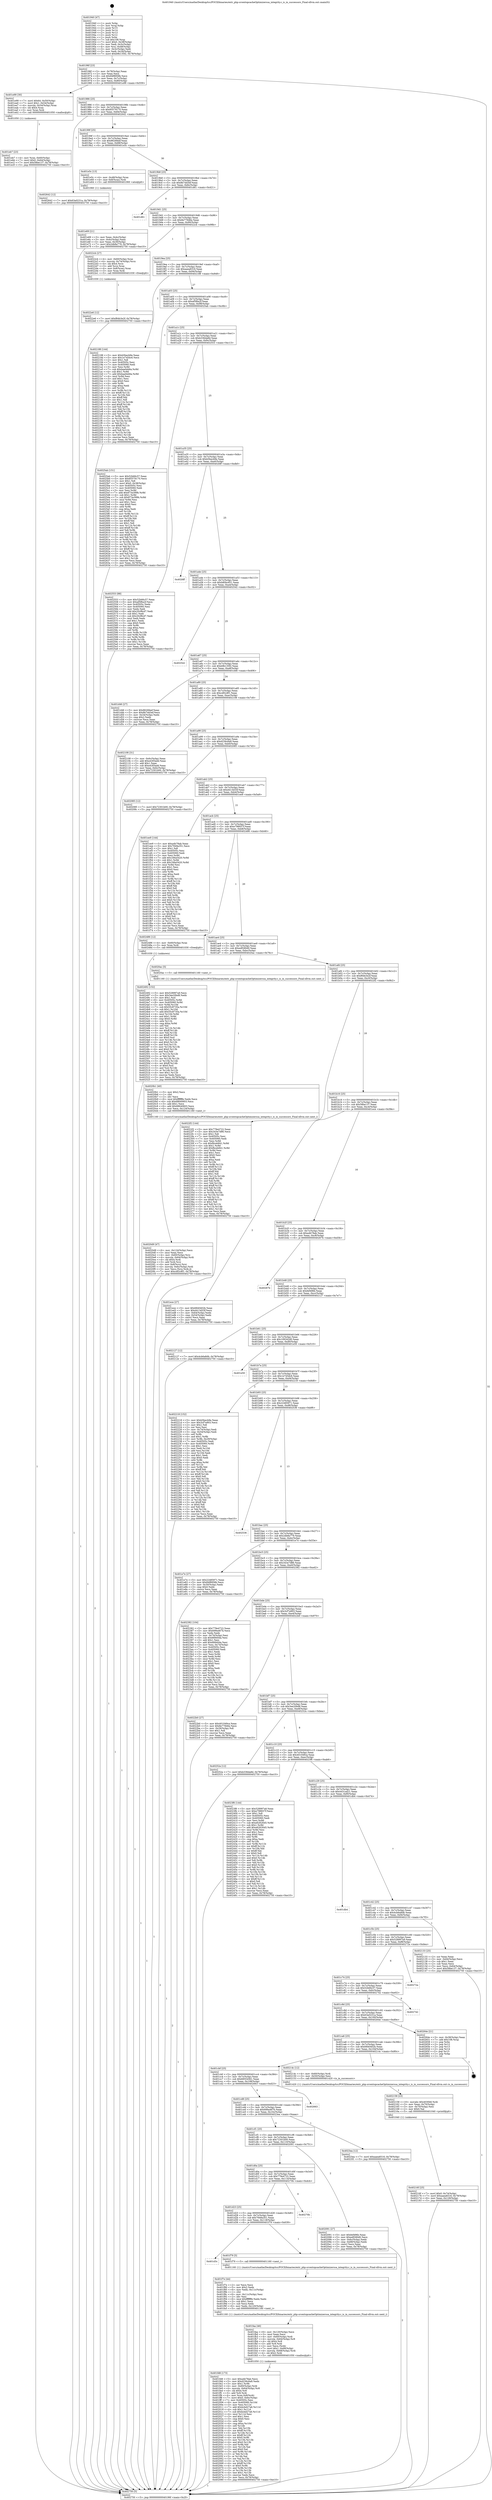 digraph "0x401940" {
  label = "0x401940 (/mnt/c/Users/mathe/Desktop/tcc/POCII/binaries/extr_php-srcextopcacheOptimizerssa_integrity.c_is_in_successors_Final-ollvm.out::main(0))"
  labelloc = "t"
  node[shape=record]

  Entry [label="",width=0.3,height=0.3,shape=circle,fillcolor=black,style=filled]
  "0x40196f" [label="{
     0x40196f [23]\l
     | [instrs]\l
     &nbsp;&nbsp;0x40196f \<+3\>: mov -0x78(%rbp),%eax\l
     &nbsp;&nbsp;0x401972 \<+2\>: mov %eax,%ecx\l
     &nbsp;&nbsp;0x401974 \<+6\>: sub $0x84f8958b,%ecx\l
     &nbsp;&nbsp;0x40197a \<+3\>: mov %eax,-0x7c(%rbp)\l
     &nbsp;&nbsp;0x40197d \<+3\>: mov %ecx,-0x80(%rbp)\l
     &nbsp;&nbsp;0x401980 \<+6\>: je 0000000000401e99 \<main+0x559\>\l
  }"]
  "0x401e99" [label="{
     0x401e99 [30]\l
     | [instrs]\l
     &nbsp;&nbsp;0x401e99 \<+7\>: movl $0x64,-0x50(%rbp)\l
     &nbsp;&nbsp;0x401ea0 \<+7\>: movl $0x1,-0x54(%rbp)\l
     &nbsp;&nbsp;0x401ea7 \<+4\>: movslq -0x54(%rbp),%rax\l
     &nbsp;&nbsp;0x401eab \<+4\>: shl $0x4,%rax\l
     &nbsp;&nbsp;0x401eaf \<+3\>: mov %rax,%rdi\l
     &nbsp;&nbsp;0x401eb2 \<+5\>: call 0000000000401050 \<malloc@plt\>\l
     | [calls]\l
     &nbsp;&nbsp;0x401050 \{1\} (unknown)\l
  }"]
  "0x401986" [label="{
     0x401986 [25]\l
     | [instrs]\l
     &nbsp;&nbsp;0x401986 \<+5\>: jmp 000000000040198b \<main+0x4b\>\l
     &nbsp;&nbsp;0x40198b \<+3\>: mov -0x7c(%rbp),%eax\l
     &nbsp;&nbsp;0x40198e \<+5\>: sub $0x85579170,%eax\l
     &nbsp;&nbsp;0x401993 \<+6\>: mov %eax,-0x84(%rbp)\l
     &nbsp;&nbsp;0x401999 \<+6\>: je 0000000000402642 \<main+0xd02\>\l
  }"]
  Exit [label="",width=0.3,height=0.3,shape=circle,fillcolor=black,style=filled,peripheries=2]
  "0x402642" [label="{
     0x402642 [12]\l
     | [instrs]\l
     &nbsp;&nbsp;0x402642 \<+7\>: movl $0x63a0231a,-0x78(%rbp)\l
     &nbsp;&nbsp;0x402649 \<+5\>: jmp 0000000000402750 \<main+0xe10\>\l
  }"]
  "0x40199f" [label="{
     0x40199f [25]\l
     | [instrs]\l
     &nbsp;&nbsp;0x40199f \<+5\>: jmp 00000000004019a4 \<main+0x64\>\l
     &nbsp;&nbsp;0x4019a4 \<+3\>: mov -0x7c(%rbp),%eax\l
     &nbsp;&nbsp;0x4019a7 \<+5\>: sub $0x8626feef,%eax\l
     &nbsp;&nbsp;0x4019ac \<+6\>: mov %eax,-0x88(%rbp)\l
     &nbsp;&nbsp;0x4019b2 \<+6\>: je 0000000000401e5c \<main+0x51c\>\l
  }"]
  "0x402492" [label="{
     0x402492 [152]\l
     | [instrs]\l
     &nbsp;&nbsp;0x402492 \<+5\>: mov $0x528997a9,%ecx\l
     &nbsp;&nbsp;0x402497 \<+5\>: mov $0x3ee20bd8,%edx\l
     &nbsp;&nbsp;0x40249c \<+3\>: mov $0x1,%sil\l
     &nbsp;&nbsp;0x40249f \<+8\>: mov 0x40505c,%r8d\l
     &nbsp;&nbsp;0x4024a7 \<+8\>: mov 0x405060,%r9d\l
     &nbsp;&nbsp;0x4024af \<+3\>: mov %r8d,%r10d\l
     &nbsp;&nbsp;0x4024b2 \<+7\>: sub $0x55c8735a,%r10d\l
     &nbsp;&nbsp;0x4024b9 \<+4\>: sub $0x1,%r10d\l
     &nbsp;&nbsp;0x4024bd \<+7\>: add $0x55c8735a,%r10d\l
     &nbsp;&nbsp;0x4024c4 \<+4\>: imul %r10d,%r8d\l
     &nbsp;&nbsp;0x4024c8 \<+4\>: and $0x1,%r8d\l
     &nbsp;&nbsp;0x4024cc \<+4\>: cmp $0x0,%r8d\l
     &nbsp;&nbsp;0x4024d0 \<+4\>: sete %r11b\l
     &nbsp;&nbsp;0x4024d4 \<+4\>: cmp $0xa,%r9d\l
     &nbsp;&nbsp;0x4024d8 \<+3\>: setl %bl\l
     &nbsp;&nbsp;0x4024db \<+3\>: mov %r11b,%r14b\l
     &nbsp;&nbsp;0x4024de \<+4\>: xor $0xff,%r14b\l
     &nbsp;&nbsp;0x4024e2 \<+3\>: mov %bl,%r15b\l
     &nbsp;&nbsp;0x4024e5 \<+4\>: xor $0xff,%r15b\l
     &nbsp;&nbsp;0x4024e9 \<+4\>: xor $0x0,%sil\l
     &nbsp;&nbsp;0x4024ed \<+3\>: mov %r14b,%r12b\l
     &nbsp;&nbsp;0x4024f0 \<+4\>: and $0x0,%r12b\l
     &nbsp;&nbsp;0x4024f4 \<+3\>: and %sil,%r11b\l
     &nbsp;&nbsp;0x4024f7 \<+3\>: mov %r15b,%r13b\l
     &nbsp;&nbsp;0x4024fa \<+4\>: and $0x0,%r13b\l
     &nbsp;&nbsp;0x4024fe \<+3\>: and %sil,%bl\l
     &nbsp;&nbsp;0x402501 \<+3\>: or %r11b,%r12b\l
     &nbsp;&nbsp;0x402504 \<+3\>: or %bl,%r13b\l
     &nbsp;&nbsp;0x402507 \<+3\>: xor %r13b,%r12b\l
     &nbsp;&nbsp;0x40250a \<+3\>: or %r15b,%r14b\l
     &nbsp;&nbsp;0x40250d \<+4\>: xor $0xff,%r14b\l
     &nbsp;&nbsp;0x402511 \<+4\>: or $0x0,%sil\l
     &nbsp;&nbsp;0x402515 \<+3\>: and %sil,%r14b\l
     &nbsp;&nbsp;0x402518 \<+3\>: or %r14b,%r12b\l
     &nbsp;&nbsp;0x40251b \<+4\>: test $0x1,%r12b\l
     &nbsp;&nbsp;0x40251f \<+3\>: cmovne %edx,%ecx\l
     &nbsp;&nbsp;0x402522 \<+3\>: mov %ecx,-0x78(%rbp)\l
     &nbsp;&nbsp;0x402525 \<+5\>: jmp 0000000000402750 \<main+0xe10\>\l
  }"]
  "0x401e5c" [label="{
     0x401e5c [13]\l
     | [instrs]\l
     &nbsp;&nbsp;0x401e5c \<+4\>: mov -0x48(%rbp),%rax\l
     &nbsp;&nbsp;0x401e60 \<+4\>: mov 0x8(%rax),%rdi\l
     &nbsp;&nbsp;0x401e64 \<+5\>: call 0000000000401060 \<atoi@plt\>\l
     | [calls]\l
     &nbsp;&nbsp;0x401060 \{1\} (unknown)\l
  }"]
  "0x4019b8" [label="{
     0x4019b8 [25]\l
     | [instrs]\l
     &nbsp;&nbsp;0x4019b8 \<+5\>: jmp 00000000004019bd \<main+0x7d\>\l
     &nbsp;&nbsp;0x4019bd \<+3\>: mov -0x7c(%rbp),%eax\l
     &nbsp;&nbsp;0x4019c0 \<+5\>: sub $0x8b7dd3ef,%eax\l
     &nbsp;&nbsp;0x4019c5 \<+6\>: mov %eax,-0x8c(%rbp)\l
     &nbsp;&nbsp;0x4019cb \<+6\>: je 0000000000401d61 \<main+0x421\>\l
  }"]
  "0x4022e6" [label="{
     0x4022e6 [12]\l
     | [instrs]\l
     &nbsp;&nbsp;0x4022e6 \<+7\>: movl $0xf84b3e2f,-0x78(%rbp)\l
     &nbsp;&nbsp;0x4022ed \<+5\>: jmp 0000000000402750 \<main+0xe10\>\l
  }"]
  "0x401d61" [label="{
     0x401d61\l
  }", style=dashed]
  "0x4019d1" [label="{
     0x4019d1 [25]\l
     | [instrs]\l
     &nbsp;&nbsp;0x4019d1 \<+5\>: jmp 00000000004019d6 \<main+0x96\>\l
     &nbsp;&nbsp;0x4019d6 \<+3\>: mov -0x7c(%rbp),%eax\l
     &nbsp;&nbsp;0x4019d9 \<+5\>: sub $0x8e77846e,%eax\l
     &nbsp;&nbsp;0x4019de \<+6\>: mov %eax,-0x90(%rbp)\l
     &nbsp;&nbsp;0x4019e4 \<+6\>: je 00000000004022cb \<main+0x98b\>\l
  }"]
  "0x40216f" [label="{
     0x40216f [25]\l
     | [instrs]\l
     &nbsp;&nbsp;0x40216f \<+7\>: movl $0x0,-0x74(%rbp)\l
     &nbsp;&nbsp;0x402176 \<+7\>: movl $0xaaea8316,-0x78(%rbp)\l
     &nbsp;&nbsp;0x40217d \<+6\>: mov %eax,-0x128(%rbp)\l
     &nbsp;&nbsp;0x402183 \<+5\>: jmp 0000000000402750 \<main+0xe10\>\l
  }"]
  "0x4022cb" [label="{
     0x4022cb [27]\l
     | [instrs]\l
     &nbsp;&nbsp;0x4022cb \<+4\>: mov -0x60(%rbp),%rax\l
     &nbsp;&nbsp;0x4022cf \<+4\>: movslq -0x74(%rbp),%rcx\l
     &nbsp;&nbsp;0x4022d3 \<+4\>: shl $0x4,%rcx\l
     &nbsp;&nbsp;0x4022d7 \<+3\>: add %rcx,%rax\l
     &nbsp;&nbsp;0x4022da \<+4\>: mov 0x8(%rax),%rax\l
     &nbsp;&nbsp;0x4022de \<+3\>: mov %rax,%rdi\l
     &nbsp;&nbsp;0x4022e1 \<+5\>: call 0000000000401030 \<free@plt\>\l
     | [calls]\l
     &nbsp;&nbsp;0x401030 \{1\} (unknown)\l
  }"]
  "0x4019ea" [label="{
     0x4019ea [25]\l
     | [instrs]\l
     &nbsp;&nbsp;0x4019ea \<+5\>: jmp 00000000004019ef \<main+0xaf\>\l
     &nbsp;&nbsp;0x4019ef \<+3\>: mov -0x7c(%rbp),%eax\l
     &nbsp;&nbsp;0x4019f2 \<+5\>: sub $0xaaea8316,%eax\l
     &nbsp;&nbsp;0x4019f7 \<+6\>: mov %eax,-0x94(%rbp)\l
     &nbsp;&nbsp;0x4019fd \<+6\>: je 0000000000402188 \<main+0x848\>\l
  }"]
  "0x402158" [label="{
     0x402158 [23]\l
     | [instrs]\l
     &nbsp;&nbsp;0x402158 \<+10\>: movabs $0x4030b6,%rdi\l
     &nbsp;&nbsp;0x402162 \<+3\>: mov %eax,-0x70(%rbp)\l
     &nbsp;&nbsp;0x402165 \<+3\>: mov -0x70(%rbp),%esi\l
     &nbsp;&nbsp;0x402168 \<+2\>: mov $0x0,%al\l
     &nbsp;&nbsp;0x40216a \<+5\>: call 0000000000401040 \<printf@plt\>\l
     | [calls]\l
     &nbsp;&nbsp;0x401040 \{1\} (unknown)\l
  }"]
  "0x402188" [label="{
     0x402188 [144]\l
     | [instrs]\l
     &nbsp;&nbsp;0x402188 \<+5\>: mov $0xb5becb9e,%eax\l
     &nbsp;&nbsp;0x40218d \<+5\>: mov $0x1e745dc6,%ecx\l
     &nbsp;&nbsp;0x402192 \<+2\>: mov $0x1,%dl\l
     &nbsp;&nbsp;0x402194 \<+7\>: mov 0x40505c,%esi\l
     &nbsp;&nbsp;0x40219b \<+7\>: mov 0x405060,%edi\l
     &nbsp;&nbsp;0x4021a2 \<+3\>: mov %esi,%r8d\l
     &nbsp;&nbsp;0x4021a5 \<+7\>: sub $0xbaa0eb6a,%r8d\l
     &nbsp;&nbsp;0x4021ac \<+4\>: sub $0x1,%r8d\l
     &nbsp;&nbsp;0x4021b0 \<+7\>: add $0xbaa0eb6a,%r8d\l
     &nbsp;&nbsp;0x4021b7 \<+4\>: imul %r8d,%esi\l
     &nbsp;&nbsp;0x4021bb \<+3\>: and $0x1,%esi\l
     &nbsp;&nbsp;0x4021be \<+3\>: cmp $0x0,%esi\l
     &nbsp;&nbsp;0x4021c1 \<+4\>: sete %r9b\l
     &nbsp;&nbsp;0x4021c5 \<+3\>: cmp $0xa,%edi\l
     &nbsp;&nbsp;0x4021c8 \<+4\>: setl %r10b\l
     &nbsp;&nbsp;0x4021cc \<+3\>: mov %r9b,%r11b\l
     &nbsp;&nbsp;0x4021cf \<+4\>: xor $0xff,%r11b\l
     &nbsp;&nbsp;0x4021d3 \<+3\>: mov %r10b,%bl\l
     &nbsp;&nbsp;0x4021d6 \<+3\>: xor $0xff,%bl\l
     &nbsp;&nbsp;0x4021d9 \<+3\>: xor $0x1,%dl\l
     &nbsp;&nbsp;0x4021dc \<+3\>: mov %r11b,%r14b\l
     &nbsp;&nbsp;0x4021df \<+4\>: and $0xff,%r14b\l
     &nbsp;&nbsp;0x4021e3 \<+3\>: and %dl,%r9b\l
     &nbsp;&nbsp;0x4021e6 \<+3\>: mov %bl,%r15b\l
     &nbsp;&nbsp;0x4021e9 \<+4\>: and $0xff,%r15b\l
     &nbsp;&nbsp;0x4021ed \<+3\>: and %dl,%r10b\l
     &nbsp;&nbsp;0x4021f0 \<+3\>: or %r9b,%r14b\l
     &nbsp;&nbsp;0x4021f3 \<+3\>: or %r10b,%r15b\l
     &nbsp;&nbsp;0x4021f6 \<+3\>: xor %r15b,%r14b\l
     &nbsp;&nbsp;0x4021f9 \<+3\>: or %bl,%r11b\l
     &nbsp;&nbsp;0x4021fc \<+4\>: xor $0xff,%r11b\l
     &nbsp;&nbsp;0x402200 \<+3\>: or $0x1,%dl\l
     &nbsp;&nbsp;0x402203 \<+3\>: and %dl,%r11b\l
     &nbsp;&nbsp;0x402206 \<+3\>: or %r11b,%r14b\l
     &nbsp;&nbsp;0x402209 \<+4\>: test $0x1,%r14b\l
     &nbsp;&nbsp;0x40220d \<+3\>: cmovne %ecx,%eax\l
     &nbsp;&nbsp;0x402210 \<+3\>: mov %eax,-0x78(%rbp)\l
     &nbsp;&nbsp;0x402213 \<+5\>: jmp 0000000000402750 \<main+0xe10\>\l
  }"]
  "0x401a03" [label="{
     0x401a03 [25]\l
     | [instrs]\l
     &nbsp;&nbsp;0x401a03 \<+5\>: jmp 0000000000401a08 \<main+0xc8\>\l
     &nbsp;&nbsp;0x401a08 \<+3\>: mov -0x7c(%rbp),%eax\l
     &nbsp;&nbsp;0x401a0b \<+5\>: sub $0xaf5f6a2f,%eax\l
     &nbsp;&nbsp;0x401a10 \<+6\>: mov %eax,-0x98(%rbp)\l
     &nbsp;&nbsp;0x401a16 \<+6\>: je 00000000004025ab \<main+0xc6b\>\l
  }"]
  "0x4020d9" [label="{
     0x4020d9 [47]\l
     | [instrs]\l
     &nbsp;&nbsp;0x4020d9 \<+6\>: mov -0x124(%rbp),%ecx\l
     &nbsp;&nbsp;0x4020df \<+3\>: imul %eax,%ecx\l
     &nbsp;&nbsp;0x4020e2 \<+4\>: mov -0x60(%rbp),%rsi\l
     &nbsp;&nbsp;0x4020e6 \<+4\>: movslq -0x64(%rbp),%rdi\l
     &nbsp;&nbsp;0x4020ea \<+4\>: shl $0x4,%rdi\l
     &nbsp;&nbsp;0x4020ee \<+3\>: add %rdi,%rsi\l
     &nbsp;&nbsp;0x4020f1 \<+4\>: mov 0x8(%rsi),%rsi\l
     &nbsp;&nbsp;0x4020f5 \<+4\>: movslq -0x6c(%rbp),%rdi\l
     &nbsp;&nbsp;0x4020f9 \<+3\>: mov %ecx,(%rsi,%rdi,4)\l
     &nbsp;&nbsp;0x4020fc \<+7\>: movl $0xcdf2c8f1,-0x78(%rbp)\l
     &nbsp;&nbsp;0x402103 \<+5\>: jmp 0000000000402750 \<main+0xe10\>\l
  }"]
  "0x4025ab" [label="{
     0x4025ab [151]\l
     | [instrs]\l
     &nbsp;&nbsp;0x4025ab \<+5\>: mov $0x52b66c57,%eax\l
     &nbsp;&nbsp;0x4025b0 \<+5\>: mov $0x85579170,%ecx\l
     &nbsp;&nbsp;0x4025b5 \<+2\>: mov $0x1,%dl\l
     &nbsp;&nbsp;0x4025b7 \<+7\>: movl $0x0,-0x38(%rbp)\l
     &nbsp;&nbsp;0x4025be \<+7\>: mov 0x40505c,%esi\l
     &nbsp;&nbsp;0x4025c5 \<+7\>: mov 0x405060,%edi\l
     &nbsp;&nbsp;0x4025cc \<+3\>: mov %esi,%r8d\l
     &nbsp;&nbsp;0x4025cf \<+7\>: add $0x873a399b,%r8d\l
     &nbsp;&nbsp;0x4025d6 \<+4\>: sub $0x1,%r8d\l
     &nbsp;&nbsp;0x4025da \<+7\>: sub $0x873a399b,%r8d\l
     &nbsp;&nbsp;0x4025e1 \<+4\>: imul %r8d,%esi\l
     &nbsp;&nbsp;0x4025e5 \<+3\>: and $0x1,%esi\l
     &nbsp;&nbsp;0x4025e8 \<+3\>: cmp $0x0,%esi\l
     &nbsp;&nbsp;0x4025eb \<+4\>: sete %r9b\l
     &nbsp;&nbsp;0x4025ef \<+3\>: cmp $0xa,%edi\l
     &nbsp;&nbsp;0x4025f2 \<+4\>: setl %r10b\l
     &nbsp;&nbsp;0x4025f6 \<+3\>: mov %r9b,%r11b\l
     &nbsp;&nbsp;0x4025f9 \<+4\>: xor $0xff,%r11b\l
     &nbsp;&nbsp;0x4025fd \<+3\>: mov %r10b,%bl\l
     &nbsp;&nbsp;0x402600 \<+3\>: xor $0xff,%bl\l
     &nbsp;&nbsp;0x402603 \<+3\>: xor $0x1,%dl\l
     &nbsp;&nbsp;0x402606 \<+3\>: mov %r11b,%r14b\l
     &nbsp;&nbsp;0x402609 \<+4\>: and $0xff,%r14b\l
     &nbsp;&nbsp;0x40260d \<+3\>: and %dl,%r9b\l
     &nbsp;&nbsp;0x402610 \<+3\>: mov %bl,%r15b\l
     &nbsp;&nbsp;0x402613 \<+4\>: and $0xff,%r15b\l
     &nbsp;&nbsp;0x402617 \<+3\>: and %dl,%r10b\l
     &nbsp;&nbsp;0x40261a \<+3\>: or %r9b,%r14b\l
     &nbsp;&nbsp;0x40261d \<+3\>: or %r10b,%r15b\l
     &nbsp;&nbsp;0x402620 \<+3\>: xor %r15b,%r14b\l
     &nbsp;&nbsp;0x402623 \<+3\>: or %bl,%r11b\l
     &nbsp;&nbsp;0x402626 \<+4\>: xor $0xff,%r11b\l
     &nbsp;&nbsp;0x40262a \<+3\>: or $0x1,%dl\l
     &nbsp;&nbsp;0x40262d \<+3\>: and %dl,%r11b\l
     &nbsp;&nbsp;0x402630 \<+3\>: or %r11b,%r14b\l
     &nbsp;&nbsp;0x402633 \<+4\>: test $0x1,%r14b\l
     &nbsp;&nbsp;0x402637 \<+3\>: cmovne %ecx,%eax\l
     &nbsp;&nbsp;0x40263a \<+3\>: mov %eax,-0x78(%rbp)\l
     &nbsp;&nbsp;0x40263d \<+5\>: jmp 0000000000402750 \<main+0xe10\>\l
  }"]
  "0x401a1c" [label="{
     0x401a1c [25]\l
     | [instrs]\l
     &nbsp;&nbsp;0x401a1c \<+5\>: jmp 0000000000401a21 \<main+0xe1\>\l
     &nbsp;&nbsp;0x401a21 \<+3\>: mov -0x7c(%rbp),%eax\l
     &nbsp;&nbsp;0x401a24 \<+5\>: sub $0xb336da8d,%eax\l
     &nbsp;&nbsp;0x401a29 \<+6\>: mov %eax,-0x9c(%rbp)\l
     &nbsp;&nbsp;0x401a2f \<+6\>: je 0000000000402553 \<main+0xc13\>\l
  }"]
  "0x4020b1" [label="{
     0x4020b1 [40]\l
     | [instrs]\l
     &nbsp;&nbsp;0x4020b1 \<+5\>: mov $0x2,%ecx\l
     &nbsp;&nbsp;0x4020b6 \<+1\>: cltd\l
     &nbsp;&nbsp;0x4020b7 \<+2\>: idiv %ecx\l
     &nbsp;&nbsp;0x4020b9 \<+6\>: imul $0xfffffffe,%edx,%ecx\l
     &nbsp;&nbsp;0x4020bf \<+6\>: sub $0x68640603,%ecx\l
     &nbsp;&nbsp;0x4020c5 \<+3\>: add $0x1,%ecx\l
     &nbsp;&nbsp;0x4020c8 \<+6\>: add $0x68640603,%ecx\l
     &nbsp;&nbsp;0x4020ce \<+6\>: mov %ecx,-0x124(%rbp)\l
     &nbsp;&nbsp;0x4020d4 \<+5\>: call 0000000000401160 \<next_i\>\l
     | [calls]\l
     &nbsp;&nbsp;0x401160 \{1\} (/mnt/c/Users/mathe/Desktop/tcc/POCII/binaries/extr_php-srcextopcacheOptimizerssa_integrity.c_is_in_successors_Final-ollvm.out::next_i)\l
  }"]
  "0x402553" [label="{
     0x402553 [88]\l
     | [instrs]\l
     &nbsp;&nbsp;0x402553 \<+5\>: mov $0x52b66c57,%eax\l
     &nbsp;&nbsp;0x402558 \<+5\>: mov $0xaf5f6a2f,%ecx\l
     &nbsp;&nbsp;0x40255d \<+7\>: mov 0x40505c,%edx\l
     &nbsp;&nbsp;0x402564 \<+7\>: mov 0x405060,%esi\l
     &nbsp;&nbsp;0x40256b \<+2\>: mov %edx,%edi\l
     &nbsp;&nbsp;0x40256d \<+6\>: add $0x20cf8cd7,%edi\l
     &nbsp;&nbsp;0x402573 \<+3\>: sub $0x1,%edi\l
     &nbsp;&nbsp;0x402576 \<+6\>: sub $0x20cf8cd7,%edi\l
     &nbsp;&nbsp;0x40257c \<+3\>: imul %edi,%edx\l
     &nbsp;&nbsp;0x40257f \<+3\>: and $0x1,%edx\l
     &nbsp;&nbsp;0x402582 \<+3\>: cmp $0x0,%edx\l
     &nbsp;&nbsp;0x402585 \<+4\>: sete %r8b\l
     &nbsp;&nbsp;0x402589 \<+3\>: cmp $0xa,%esi\l
     &nbsp;&nbsp;0x40258c \<+4\>: setl %r9b\l
     &nbsp;&nbsp;0x402590 \<+3\>: mov %r8b,%r10b\l
     &nbsp;&nbsp;0x402593 \<+3\>: and %r9b,%r10b\l
     &nbsp;&nbsp;0x402596 \<+3\>: xor %r9b,%r8b\l
     &nbsp;&nbsp;0x402599 \<+3\>: or %r8b,%r10b\l
     &nbsp;&nbsp;0x40259c \<+4\>: test $0x1,%r10b\l
     &nbsp;&nbsp;0x4025a0 \<+3\>: cmovne %ecx,%eax\l
     &nbsp;&nbsp;0x4025a3 \<+3\>: mov %eax,-0x78(%rbp)\l
     &nbsp;&nbsp;0x4025a6 \<+5\>: jmp 0000000000402750 \<main+0xe10\>\l
  }"]
  "0x401a35" [label="{
     0x401a35 [25]\l
     | [instrs]\l
     &nbsp;&nbsp;0x401a35 \<+5\>: jmp 0000000000401a3a \<main+0xfa\>\l
     &nbsp;&nbsp;0x401a3a \<+3\>: mov -0x7c(%rbp),%eax\l
     &nbsp;&nbsp;0x401a3d \<+5\>: sub $0xb5becb9e,%eax\l
     &nbsp;&nbsp;0x401a42 \<+6\>: mov %eax,-0xa0(%rbp)\l
     &nbsp;&nbsp;0x401a48 \<+6\>: je 00000000004026ff \<main+0xdbf\>\l
  }"]
  "0x401fd8" [label="{
     0x401fd8 [173]\l
     | [instrs]\l
     &nbsp;&nbsp;0x401fd8 \<+5\>: mov $0xa4b78ab,%ecx\l
     &nbsp;&nbsp;0x401fdd \<+5\>: mov $0xd236c6a9,%edx\l
     &nbsp;&nbsp;0x401fe2 \<+3\>: mov $0x1,%r9b\l
     &nbsp;&nbsp;0x401fe5 \<+4\>: mov -0x60(%rbp),%rdi\l
     &nbsp;&nbsp;0x401fe9 \<+4\>: movslq -0x64(%rbp),%r8\l
     &nbsp;&nbsp;0x401fed \<+4\>: shl $0x4,%r8\l
     &nbsp;&nbsp;0x401ff1 \<+3\>: add %r8,%rdi\l
     &nbsp;&nbsp;0x401ff4 \<+4\>: mov %rax,0x8(%rdi)\l
     &nbsp;&nbsp;0x401ff8 \<+7\>: movl $0x0,-0x6c(%rbp)\l
     &nbsp;&nbsp;0x401fff \<+7\>: mov 0x40505c,%esi\l
     &nbsp;&nbsp;0x402006 \<+8\>: mov 0x405060,%r10d\l
     &nbsp;&nbsp;0x40200e \<+3\>: mov %esi,%r11d\l
     &nbsp;&nbsp;0x402011 \<+7\>: add $0xbcbd27a6,%r11d\l
     &nbsp;&nbsp;0x402018 \<+4\>: sub $0x1,%r11d\l
     &nbsp;&nbsp;0x40201c \<+7\>: sub $0xbcbd27a6,%r11d\l
     &nbsp;&nbsp;0x402023 \<+4\>: imul %r11d,%esi\l
     &nbsp;&nbsp;0x402027 \<+3\>: and $0x1,%esi\l
     &nbsp;&nbsp;0x40202a \<+3\>: cmp $0x0,%esi\l
     &nbsp;&nbsp;0x40202d \<+3\>: sete %bl\l
     &nbsp;&nbsp;0x402030 \<+4\>: cmp $0xa,%r10d\l
     &nbsp;&nbsp;0x402034 \<+4\>: setl %r14b\l
     &nbsp;&nbsp;0x402038 \<+3\>: mov %bl,%r15b\l
     &nbsp;&nbsp;0x40203b \<+4\>: xor $0xff,%r15b\l
     &nbsp;&nbsp;0x40203f \<+3\>: mov %r14b,%r12b\l
     &nbsp;&nbsp;0x402042 \<+4\>: xor $0xff,%r12b\l
     &nbsp;&nbsp;0x402046 \<+4\>: xor $0x0,%r9b\l
     &nbsp;&nbsp;0x40204a \<+3\>: mov %r15b,%r13b\l
     &nbsp;&nbsp;0x40204d \<+4\>: and $0x0,%r13b\l
     &nbsp;&nbsp;0x402051 \<+3\>: and %r9b,%bl\l
     &nbsp;&nbsp;0x402054 \<+3\>: mov %r12b,%al\l
     &nbsp;&nbsp;0x402057 \<+2\>: and $0x0,%al\l
     &nbsp;&nbsp;0x402059 \<+3\>: and %r9b,%r14b\l
     &nbsp;&nbsp;0x40205c \<+3\>: or %bl,%r13b\l
     &nbsp;&nbsp;0x40205f \<+3\>: or %r14b,%al\l
     &nbsp;&nbsp;0x402062 \<+3\>: xor %al,%r13b\l
     &nbsp;&nbsp;0x402065 \<+3\>: or %r12b,%r15b\l
     &nbsp;&nbsp;0x402068 \<+4\>: xor $0xff,%r15b\l
     &nbsp;&nbsp;0x40206c \<+4\>: or $0x0,%r9b\l
     &nbsp;&nbsp;0x402070 \<+3\>: and %r9b,%r15b\l
     &nbsp;&nbsp;0x402073 \<+3\>: or %r15b,%r13b\l
     &nbsp;&nbsp;0x402076 \<+4\>: test $0x1,%r13b\l
     &nbsp;&nbsp;0x40207a \<+3\>: cmovne %edx,%ecx\l
     &nbsp;&nbsp;0x40207d \<+3\>: mov %ecx,-0x78(%rbp)\l
     &nbsp;&nbsp;0x402080 \<+5\>: jmp 0000000000402750 \<main+0xe10\>\l
  }"]
  "0x4026ff" [label="{
     0x4026ff\l
  }", style=dashed]
  "0x401a4e" [label="{
     0x401a4e [25]\l
     | [instrs]\l
     &nbsp;&nbsp;0x401a4e \<+5\>: jmp 0000000000401a53 \<main+0x113\>\l
     &nbsp;&nbsp;0x401a53 \<+3\>: mov -0x7c(%rbp),%eax\l
     &nbsp;&nbsp;0x401a56 \<+5\>: sub $0xb80bc651,%eax\l
     &nbsp;&nbsp;0x401a5b \<+6\>: mov %eax,-0xa4(%rbp)\l
     &nbsp;&nbsp;0x401a61 \<+6\>: je 0000000000402542 \<main+0xc02\>\l
  }"]
  "0x401faa" [label="{
     0x401faa [46]\l
     | [instrs]\l
     &nbsp;&nbsp;0x401faa \<+6\>: mov -0x120(%rbp),%ecx\l
     &nbsp;&nbsp;0x401fb0 \<+3\>: imul %eax,%ecx\l
     &nbsp;&nbsp;0x401fb3 \<+4\>: mov -0x60(%rbp),%rdi\l
     &nbsp;&nbsp;0x401fb7 \<+4\>: movslq -0x64(%rbp),%r8\l
     &nbsp;&nbsp;0x401fbb \<+4\>: shl $0x4,%r8\l
     &nbsp;&nbsp;0x401fbf \<+3\>: add %r8,%rdi\l
     &nbsp;&nbsp;0x401fc2 \<+2\>: mov %ecx,(%rdi)\l
     &nbsp;&nbsp;0x401fc4 \<+7\>: movl $0x1,-0x68(%rbp)\l
     &nbsp;&nbsp;0x401fcb \<+4\>: movslq -0x68(%rbp),%rdi\l
     &nbsp;&nbsp;0x401fcf \<+4\>: shl $0x2,%rdi\l
     &nbsp;&nbsp;0x401fd3 \<+5\>: call 0000000000401050 \<malloc@plt\>\l
     | [calls]\l
     &nbsp;&nbsp;0x401050 \{1\} (unknown)\l
  }"]
  "0x402542" [label="{
     0x402542\l
  }", style=dashed]
  "0x401a67" [label="{
     0x401a67 [25]\l
     | [instrs]\l
     &nbsp;&nbsp;0x401a67 \<+5\>: jmp 0000000000401a6c \<main+0x12c\>\l
     &nbsp;&nbsp;0x401a6c \<+3\>: mov -0x7c(%rbp),%eax\l
     &nbsp;&nbsp;0x401a6f \<+5\>: sub $0xb9b135f2,%eax\l
     &nbsp;&nbsp;0x401a74 \<+6\>: mov %eax,-0xa8(%rbp)\l
     &nbsp;&nbsp;0x401a7a \<+6\>: je 0000000000401d46 \<main+0x406\>\l
  }"]
  "0x401f7e" [label="{
     0x401f7e [44]\l
     | [instrs]\l
     &nbsp;&nbsp;0x401f7e \<+2\>: xor %ecx,%ecx\l
     &nbsp;&nbsp;0x401f80 \<+5\>: mov $0x2,%edx\l
     &nbsp;&nbsp;0x401f85 \<+6\>: mov %edx,-0x11c(%rbp)\l
     &nbsp;&nbsp;0x401f8b \<+1\>: cltd\l
     &nbsp;&nbsp;0x401f8c \<+6\>: mov -0x11c(%rbp),%esi\l
     &nbsp;&nbsp;0x401f92 \<+2\>: idiv %esi\l
     &nbsp;&nbsp;0x401f94 \<+6\>: imul $0xfffffffe,%edx,%edx\l
     &nbsp;&nbsp;0x401f9a \<+3\>: sub $0x1,%ecx\l
     &nbsp;&nbsp;0x401f9d \<+2\>: sub %ecx,%edx\l
     &nbsp;&nbsp;0x401f9f \<+6\>: mov %edx,-0x120(%rbp)\l
     &nbsp;&nbsp;0x401fa5 \<+5\>: call 0000000000401160 \<next_i\>\l
     | [calls]\l
     &nbsp;&nbsp;0x401160 \{1\} (/mnt/c/Users/mathe/Desktop/tcc/POCII/binaries/extr_php-srcextopcacheOptimizerssa_integrity.c_is_in_successors_Final-ollvm.out::next_i)\l
  }"]
  "0x401d46" [label="{
     0x401d46 [27]\l
     | [instrs]\l
     &nbsp;&nbsp;0x401d46 \<+5\>: mov $0x8626feef,%eax\l
     &nbsp;&nbsp;0x401d4b \<+5\>: mov $0x8b7dd3ef,%ecx\l
     &nbsp;&nbsp;0x401d50 \<+3\>: mov -0x34(%rbp),%edx\l
     &nbsp;&nbsp;0x401d53 \<+3\>: cmp $0x2,%edx\l
     &nbsp;&nbsp;0x401d56 \<+3\>: cmovne %ecx,%eax\l
     &nbsp;&nbsp;0x401d59 \<+3\>: mov %eax,-0x78(%rbp)\l
     &nbsp;&nbsp;0x401d5c \<+5\>: jmp 0000000000402750 \<main+0xe10\>\l
  }"]
  "0x401a80" [label="{
     0x401a80 [25]\l
     | [instrs]\l
     &nbsp;&nbsp;0x401a80 \<+5\>: jmp 0000000000401a85 \<main+0x145\>\l
     &nbsp;&nbsp;0x401a85 \<+3\>: mov -0x7c(%rbp),%eax\l
     &nbsp;&nbsp;0x401a88 \<+5\>: sub $0xcdf2c8f1,%eax\l
     &nbsp;&nbsp;0x401a8d \<+6\>: mov %eax,-0xac(%rbp)\l
     &nbsp;&nbsp;0x401a93 \<+6\>: je 0000000000402108 \<main+0x7c8\>\l
  }"]
  "0x402750" [label="{
     0x402750 [5]\l
     | [instrs]\l
     &nbsp;&nbsp;0x402750 \<+5\>: jmp 000000000040196f \<main+0x2f\>\l
  }"]
  "0x401940" [label="{
     0x401940 [47]\l
     | [instrs]\l
     &nbsp;&nbsp;0x401940 \<+1\>: push %rbp\l
     &nbsp;&nbsp;0x401941 \<+3\>: mov %rsp,%rbp\l
     &nbsp;&nbsp;0x401944 \<+2\>: push %r15\l
     &nbsp;&nbsp;0x401946 \<+2\>: push %r14\l
     &nbsp;&nbsp;0x401948 \<+2\>: push %r13\l
     &nbsp;&nbsp;0x40194a \<+2\>: push %r12\l
     &nbsp;&nbsp;0x40194c \<+1\>: push %rbx\l
     &nbsp;&nbsp;0x40194d \<+7\>: sub $0x108,%rsp\l
     &nbsp;&nbsp;0x401954 \<+7\>: movl $0x0,-0x38(%rbp)\l
     &nbsp;&nbsp;0x40195b \<+3\>: mov %edi,-0x3c(%rbp)\l
     &nbsp;&nbsp;0x40195e \<+4\>: mov %rsi,-0x48(%rbp)\l
     &nbsp;&nbsp;0x401962 \<+3\>: mov -0x3c(%rbp),%edi\l
     &nbsp;&nbsp;0x401965 \<+3\>: mov %edi,-0x34(%rbp)\l
     &nbsp;&nbsp;0x401968 \<+7\>: movl $0xb9b135f2,-0x78(%rbp)\l
  }"]
  "0x401e69" [label="{
     0x401e69 [21]\l
     | [instrs]\l
     &nbsp;&nbsp;0x401e69 \<+3\>: mov %eax,-0x4c(%rbp)\l
     &nbsp;&nbsp;0x401e6c \<+3\>: mov -0x4c(%rbp),%eax\l
     &nbsp;&nbsp;0x401e6f \<+3\>: mov %eax,-0x30(%rbp)\l
     &nbsp;&nbsp;0x401e72 \<+7\>: movl $0x2db8a779,-0x78(%rbp)\l
     &nbsp;&nbsp;0x401e79 \<+5\>: jmp 0000000000402750 \<main+0xe10\>\l
  }"]
  "0x401d3c" [label="{
     0x401d3c\l
  }", style=dashed]
  "0x402108" [label="{
     0x402108 [31]\l
     | [instrs]\l
     &nbsp;&nbsp;0x402108 \<+3\>: mov -0x6c(%rbp),%eax\l
     &nbsp;&nbsp;0x40210b \<+5\>: add $0xe43f3add,%eax\l
     &nbsp;&nbsp;0x402110 \<+3\>: add $0x1,%eax\l
     &nbsp;&nbsp;0x402113 \<+5\>: sub $0xe43f3add,%eax\l
     &nbsp;&nbsp;0x402118 \<+3\>: mov %eax,-0x6c(%rbp)\l
     &nbsp;&nbsp;0x40211b \<+7\>: movl $0x72301b00,-0x78(%rbp)\l
     &nbsp;&nbsp;0x402122 \<+5\>: jmp 0000000000402750 \<main+0xe10\>\l
  }"]
  "0x401a99" [label="{
     0x401a99 [25]\l
     | [instrs]\l
     &nbsp;&nbsp;0x401a99 \<+5\>: jmp 0000000000401a9e \<main+0x15e\>\l
     &nbsp;&nbsp;0x401a9e \<+3\>: mov -0x7c(%rbp),%eax\l
     &nbsp;&nbsp;0x401aa1 \<+5\>: sub $0xd236c6a9,%eax\l
     &nbsp;&nbsp;0x401aa6 \<+6\>: mov %eax,-0xb0(%rbp)\l
     &nbsp;&nbsp;0x401aac \<+6\>: je 0000000000402085 \<main+0x745\>\l
  }"]
  "0x401f79" [label="{
     0x401f79 [5]\l
     | [instrs]\l
     &nbsp;&nbsp;0x401f79 \<+5\>: call 0000000000401160 \<next_i\>\l
     | [calls]\l
     &nbsp;&nbsp;0x401160 \{1\} (/mnt/c/Users/mathe/Desktop/tcc/POCII/binaries/extr_php-srcextopcacheOptimizerssa_integrity.c_is_in_successors_Final-ollvm.out::next_i)\l
  }"]
  "0x402085" [label="{
     0x402085 [12]\l
     | [instrs]\l
     &nbsp;&nbsp;0x402085 \<+7\>: movl $0x72301b00,-0x78(%rbp)\l
     &nbsp;&nbsp;0x40208c \<+5\>: jmp 0000000000402750 \<main+0xe10\>\l
  }"]
  "0x401ab2" [label="{
     0x401ab2 [25]\l
     | [instrs]\l
     &nbsp;&nbsp;0x401ab2 \<+5\>: jmp 0000000000401ab7 \<main+0x177\>\l
     &nbsp;&nbsp;0x401ab7 \<+3\>: mov -0x7c(%rbp),%eax\l
     &nbsp;&nbsp;0x401aba \<+5\>: sub $0xd413d33f,%eax\l
     &nbsp;&nbsp;0x401abf \<+6\>: mov %eax,-0xb4(%rbp)\l
     &nbsp;&nbsp;0x401ac5 \<+6\>: je 0000000000401ee9 \<main+0x5a9\>\l
  }"]
  "0x401d23" [label="{
     0x401d23 [25]\l
     | [instrs]\l
     &nbsp;&nbsp;0x401d23 \<+5\>: jmp 0000000000401d28 \<main+0x3e8\>\l
     &nbsp;&nbsp;0x401d28 \<+3\>: mov -0x7c(%rbp),%eax\l
     &nbsp;&nbsp;0x401d2b \<+5\>: sub $0x7949a351,%eax\l
     &nbsp;&nbsp;0x401d30 \<+6\>: mov %eax,-0x118(%rbp)\l
     &nbsp;&nbsp;0x401d36 \<+6\>: je 0000000000401f79 \<main+0x639\>\l
  }"]
  "0x401ee9" [label="{
     0x401ee9 [144]\l
     | [instrs]\l
     &nbsp;&nbsp;0x401ee9 \<+5\>: mov $0xa4b78ab,%eax\l
     &nbsp;&nbsp;0x401eee \<+5\>: mov $0x7949a351,%ecx\l
     &nbsp;&nbsp;0x401ef3 \<+2\>: mov $0x1,%dl\l
     &nbsp;&nbsp;0x401ef5 \<+7\>: mov 0x40505c,%esi\l
     &nbsp;&nbsp;0x401efc \<+7\>: mov 0x405060,%edi\l
     &nbsp;&nbsp;0x401f03 \<+3\>: mov %esi,%r8d\l
     &nbsp;&nbsp;0x401f06 \<+7\>: add $0x166a5420,%r8d\l
     &nbsp;&nbsp;0x401f0d \<+4\>: sub $0x1,%r8d\l
     &nbsp;&nbsp;0x401f11 \<+7\>: sub $0x166a5420,%r8d\l
     &nbsp;&nbsp;0x401f18 \<+4\>: imul %r8d,%esi\l
     &nbsp;&nbsp;0x401f1c \<+3\>: and $0x1,%esi\l
     &nbsp;&nbsp;0x401f1f \<+3\>: cmp $0x0,%esi\l
     &nbsp;&nbsp;0x401f22 \<+4\>: sete %r9b\l
     &nbsp;&nbsp;0x401f26 \<+3\>: cmp $0xa,%edi\l
     &nbsp;&nbsp;0x401f29 \<+4\>: setl %r10b\l
     &nbsp;&nbsp;0x401f2d \<+3\>: mov %r9b,%r11b\l
     &nbsp;&nbsp;0x401f30 \<+4\>: xor $0xff,%r11b\l
     &nbsp;&nbsp;0x401f34 \<+3\>: mov %r10b,%bl\l
     &nbsp;&nbsp;0x401f37 \<+3\>: xor $0xff,%bl\l
     &nbsp;&nbsp;0x401f3a \<+3\>: xor $0x0,%dl\l
     &nbsp;&nbsp;0x401f3d \<+3\>: mov %r11b,%r14b\l
     &nbsp;&nbsp;0x401f40 \<+4\>: and $0x0,%r14b\l
     &nbsp;&nbsp;0x401f44 \<+3\>: and %dl,%r9b\l
     &nbsp;&nbsp;0x401f47 \<+3\>: mov %bl,%r15b\l
     &nbsp;&nbsp;0x401f4a \<+4\>: and $0x0,%r15b\l
     &nbsp;&nbsp;0x401f4e \<+3\>: and %dl,%r10b\l
     &nbsp;&nbsp;0x401f51 \<+3\>: or %r9b,%r14b\l
     &nbsp;&nbsp;0x401f54 \<+3\>: or %r10b,%r15b\l
     &nbsp;&nbsp;0x401f57 \<+3\>: xor %r15b,%r14b\l
     &nbsp;&nbsp;0x401f5a \<+3\>: or %bl,%r11b\l
     &nbsp;&nbsp;0x401f5d \<+4\>: xor $0xff,%r11b\l
     &nbsp;&nbsp;0x401f61 \<+3\>: or $0x0,%dl\l
     &nbsp;&nbsp;0x401f64 \<+3\>: and %dl,%r11b\l
     &nbsp;&nbsp;0x401f67 \<+3\>: or %r11b,%r14b\l
     &nbsp;&nbsp;0x401f6a \<+4\>: test $0x1,%r14b\l
     &nbsp;&nbsp;0x401f6e \<+3\>: cmovne %ecx,%eax\l
     &nbsp;&nbsp;0x401f71 \<+3\>: mov %eax,-0x78(%rbp)\l
     &nbsp;&nbsp;0x401f74 \<+5\>: jmp 0000000000402750 \<main+0xe10\>\l
  }"]
  "0x401acb" [label="{
     0x401acb [25]\l
     | [instrs]\l
     &nbsp;&nbsp;0x401acb \<+5\>: jmp 0000000000401ad0 \<main+0x190\>\l
     &nbsp;&nbsp;0x401ad0 \<+3\>: mov -0x7c(%rbp),%eax\l
     &nbsp;&nbsp;0x401ad3 \<+5\>: sub $0xe798937f,%eax\l
     &nbsp;&nbsp;0x401ad8 \<+6\>: mov %eax,-0xb8(%rbp)\l
     &nbsp;&nbsp;0x401ade \<+6\>: je 0000000000402486 \<main+0xb46\>\l
  }"]
  "0x40270b" [label="{
     0x40270b\l
  }", style=dashed]
  "0x402486" [label="{
     0x402486 [12]\l
     | [instrs]\l
     &nbsp;&nbsp;0x402486 \<+4\>: mov -0x60(%rbp),%rax\l
     &nbsp;&nbsp;0x40248a \<+3\>: mov %rax,%rdi\l
     &nbsp;&nbsp;0x40248d \<+5\>: call 0000000000401030 \<free@plt\>\l
     | [calls]\l
     &nbsp;&nbsp;0x401030 \{1\} (unknown)\l
  }"]
  "0x401ae4" [label="{
     0x401ae4 [25]\l
     | [instrs]\l
     &nbsp;&nbsp;0x401ae4 \<+5\>: jmp 0000000000401ae9 \<main+0x1a9\>\l
     &nbsp;&nbsp;0x401ae9 \<+3\>: mov -0x7c(%rbp),%eax\l
     &nbsp;&nbsp;0x401aec \<+5\>: sub $0xedf280d0,%eax\l
     &nbsp;&nbsp;0x401af1 \<+6\>: mov %eax,-0xbc(%rbp)\l
     &nbsp;&nbsp;0x401af7 \<+6\>: je 00000000004020ac \<main+0x76c\>\l
  }"]
  "0x401d0a" [label="{
     0x401d0a [25]\l
     | [instrs]\l
     &nbsp;&nbsp;0x401d0a \<+5\>: jmp 0000000000401d0f \<main+0x3cf\>\l
     &nbsp;&nbsp;0x401d0f \<+3\>: mov -0x7c(%rbp),%eax\l
     &nbsp;&nbsp;0x401d12 \<+5\>: sub $0x779e4722,%eax\l
     &nbsp;&nbsp;0x401d17 \<+6\>: mov %eax,-0x114(%rbp)\l
     &nbsp;&nbsp;0x401d1d \<+6\>: je 000000000040270b \<main+0xdcb\>\l
  }"]
  "0x4020ac" [label="{
     0x4020ac [5]\l
     | [instrs]\l
     &nbsp;&nbsp;0x4020ac \<+5\>: call 0000000000401160 \<next_i\>\l
     | [calls]\l
     &nbsp;&nbsp;0x401160 \{1\} (/mnt/c/Users/mathe/Desktop/tcc/POCII/binaries/extr_php-srcextopcacheOptimizerssa_integrity.c_is_in_successors_Final-ollvm.out::next_i)\l
  }"]
  "0x401afd" [label="{
     0x401afd [25]\l
     | [instrs]\l
     &nbsp;&nbsp;0x401afd \<+5\>: jmp 0000000000401b02 \<main+0x1c2\>\l
     &nbsp;&nbsp;0x401b02 \<+3\>: mov -0x7c(%rbp),%eax\l
     &nbsp;&nbsp;0x401b05 \<+5\>: sub $0xf84b3e2f,%eax\l
     &nbsp;&nbsp;0x401b0a \<+6\>: mov %eax,-0xc0(%rbp)\l
     &nbsp;&nbsp;0x401b10 \<+6\>: je 00000000004022f2 \<main+0x9b2\>\l
  }"]
  "0x402091" [label="{
     0x402091 [27]\l
     | [instrs]\l
     &nbsp;&nbsp;0x402091 \<+5\>: mov $0xfef496b,%eax\l
     &nbsp;&nbsp;0x402096 \<+5\>: mov $0xedf280d0,%ecx\l
     &nbsp;&nbsp;0x40209b \<+3\>: mov -0x6c(%rbp),%edx\l
     &nbsp;&nbsp;0x40209e \<+3\>: cmp -0x68(%rbp),%edx\l
     &nbsp;&nbsp;0x4020a1 \<+3\>: cmovl %ecx,%eax\l
     &nbsp;&nbsp;0x4020a4 \<+3\>: mov %eax,-0x78(%rbp)\l
     &nbsp;&nbsp;0x4020a7 \<+5\>: jmp 0000000000402750 \<main+0xe10\>\l
  }"]
  "0x4022f2" [label="{
     0x4022f2 [144]\l
     | [instrs]\l
     &nbsp;&nbsp;0x4022f2 \<+5\>: mov $0x779e4722,%eax\l
     &nbsp;&nbsp;0x4022f7 \<+5\>: mov $0x343e7d86,%ecx\l
     &nbsp;&nbsp;0x4022fc \<+2\>: mov $0x1,%dl\l
     &nbsp;&nbsp;0x4022fe \<+7\>: mov 0x40505c,%esi\l
     &nbsp;&nbsp;0x402305 \<+7\>: mov 0x405060,%edi\l
     &nbsp;&nbsp;0x40230c \<+3\>: mov %esi,%r8d\l
     &nbsp;&nbsp;0x40230f \<+7\>: sub $0xfbceb841,%r8d\l
     &nbsp;&nbsp;0x402316 \<+4\>: sub $0x1,%r8d\l
     &nbsp;&nbsp;0x40231a \<+7\>: add $0xfbceb841,%r8d\l
     &nbsp;&nbsp;0x402321 \<+4\>: imul %r8d,%esi\l
     &nbsp;&nbsp;0x402325 \<+3\>: and $0x1,%esi\l
     &nbsp;&nbsp;0x402328 \<+3\>: cmp $0x0,%esi\l
     &nbsp;&nbsp;0x40232b \<+4\>: sete %r9b\l
     &nbsp;&nbsp;0x40232f \<+3\>: cmp $0xa,%edi\l
     &nbsp;&nbsp;0x402332 \<+4\>: setl %r10b\l
     &nbsp;&nbsp;0x402336 \<+3\>: mov %r9b,%r11b\l
     &nbsp;&nbsp;0x402339 \<+4\>: xor $0xff,%r11b\l
     &nbsp;&nbsp;0x40233d \<+3\>: mov %r10b,%bl\l
     &nbsp;&nbsp;0x402340 \<+3\>: xor $0xff,%bl\l
     &nbsp;&nbsp;0x402343 \<+3\>: xor $0x1,%dl\l
     &nbsp;&nbsp;0x402346 \<+3\>: mov %r11b,%r14b\l
     &nbsp;&nbsp;0x402349 \<+4\>: and $0xff,%r14b\l
     &nbsp;&nbsp;0x40234d \<+3\>: and %dl,%r9b\l
     &nbsp;&nbsp;0x402350 \<+3\>: mov %bl,%r15b\l
     &nbsp;&nbsp;0x402353 \<+4\>: and $0xff,%r15b\l
     &nbsp;&nbsp;0x402357 \<+3\>: and %dl,%r10b\l
     &nbsp;&nbsp;0x40235a \<+3\>: or %r9b,%r14b\l
     &nbsp;&nbsp;0x40235d \<+3\>: or %r10b,%r15b\l
     &nbsp;&nbsp;0x402360 \<+3\>: xor %r15b,%r14b\l
     &nbsp;&nbsp;0x402363 \<+3\>: or %bl,%r11b\l
     &nbsp;&nbsp;0x402366 \<+4\>: xor $0xff,%r11b\l
     &nbsp;&nbsp;0x40236a \<+3\>: or $0x1,%dl\l
     &nbsp;&nbsp;0x40236d \<+3\>: and %dl,%r11b\l
     &nbsp;&nbsp;0x402370 \<+3\>: or %r11b,%r14b\l
     &nbsp;&nbsp;0x402373 \<+4\>: test $0x1,%r14b\l
     &nbsp;&nbsp;0x402377 \<+3\>: cmovne %ecx,%eax\l
     &nbsp;&nbsp;0x40237a \<+3\>: mov %eax,-0x78(%rbp)\l
     &nbsp;&nbsp;0x40237d \<+5\>: jmp 0000000000402750 \<main+0xe10\>\l
  }"]
  "0x401b16" [label="{
     0x401b16 [25]\l
     | [instrs]\l
     &nbsp;&nbsp;0x401b16 \<+5\>: jmp 0000000000401b1b \<main+0x1db\>\l
     &nbsp;&nbsp;0x401b1b \<+3\>: mov -0x7c(%rbp),%eax\l
     &nbsp;&nbsp;0x401b1e \<+5\>: sub $0x58be137,%eax\l
     &nbsp;&nbsp;0x401b23 \<+6\>: mov %eax,-0xc4(%rbp)\l
     &nbsp;&nbsp;0x401b29 \<+6\>: je 0000000000401ece \<main+0x58e\>\l
  }"]
  "0x401cf1" [label="{
     0x401cf1 [25]\l
     | [instrs]\l
     &nbsp;&nbsp;0x401cf1 \<+5\>: jmp 0000000000401cf6 \<main+0x3b6\>\l
     &nbsp;&nbsp;0x401cf6 \<+3\>: mov -0x7c(%rbp),%eax\l
     &nbsp;&nbsp;0x401cf9 \<+5\>: sub $0x72301b00,%eax\l
     &nbsp;&nbsp;0x401cfe \<+6\>: mov %eax,-0x110(%rbp)\l
     &nbsp;&nbsp;0x401d04 \<+6\>: je 0000000000402091 \<main+0x751\>\l
  }"]
  "0x401ece" [label="{
     0x401ece [27]\l
     | [instrs]\l
     &nbsp;&nbsp;0x401ece \<+5\>: mov $0x6840402b,%eax\l
     &nbsp;&nbsp;0x401ed3 \<+5\>: mov $0xd413d33f,%ecx\l
     &nbsp;&nbsp;0x401ed8 \<+3\>: mov -0x64(%rbp),%edx\l
     &nbsp;&nbsp;0x401edb \<+3\>: cmp -0x54(%rbp),%edx\l
     &nbsp;&nbsp;0x401ede \<+3\>: cmovl %ecx,%eax\l
     &nbsp;&nbsp;0x401ee1 \<+3\>: mov %eax,-0x78(%rbp)\l
     &nbsp;&nbsp;0x401ee4 \<+5\>: jmp 0000000000402750 \<main+0xe10\>\l
  }"]
  "0x401b2f" [label="{
     0x401b2f [25]\l
     | [instrs]\l
     &nbsp;&nbsp;0x401b2f \<+5\>: jmp 0000000000401b34 \<main+0x1f4\>\l
     &nbsp;&nbsp;0x401b34 \<+3\>: mov -0x7c(%rbp),%eax\l
     &nbsp;&nbsp;0x401b37 \<+5\>: sub $0xa4b78ab,%eax\l
     &nbsp;&nbsp;0x401b3c \<+6\>: mov %eax,-0xc8(%rbp)\l
     &nbsp;&nbsp;0x401b42 \<+6\>: je 000000000040267b \<main+0xd3b\>\l
  }"]
  "0x4023ea" [label="{
     0x4023ea [12]\l
     | [instrs]\l
     &nbsp;&nbsp;0x4023ea \<+7\>: movl $0xaaea8316,-0x78(%rbp)\l
     &nbsp;&nbsp;0x4023f1 \<+5\>: jmp 0000000000402750 \<main+0xe10\>\l
  }"]
  "0x40267b" [label="{
     0x40267b\l
  }", style=dashed]
  "0x401b48" [label="{
     0x401b48 [25]\l
     | [instrs]\l
     &nbsp;&nbsp;0x401b48 \<+5\>: jmp 0000000000401b4d \<main+0x20d\>\l
     &nbsp;&nbsp;0x401b4d \<+3\>: mov -0x7c(%rbp),%eax\l
     &nbsp;&nbsp;0x401b50 \<+5\>: sub $0xfef496b,%eax\l
     &nbsp;&nbsp;0x401b55 \<+6\>: mov %eax,-0xcc(%rbp)\l
     &nbsp;&nbsp;0x401b5b \<+6\>: je 0000000000402127 \<main+0x7e7\>\l
  }"]
  "0x401cd8" [label="{
     0x401cd8 [25]\l
     | [instrs]\l
     &nbsp;&nbsp;0x401cd8 \<+5\>: jmp 0000000000401cdd \<main+0x39d\>\l
     &nbsp;&nbsp;0x401cdd \<+3\>: mov -0x7c(%rbp),%eax\l
     &nbsp;&nbsp;0x401ce0 \<+5\>: sub $0x699a467b,%eax\l
     &nbsp;&nbsp;0x401ce5 \<+6\>: mov %eax,-0x10c(%rbp)\l
     &nbsp;&nbsp;0x401ceb \<+6\>: je 00000000004023ea \<main+0xaaa\>\l
  }"]
  "0x402127" [label="{
     0x402127 [12]\l
     | [instrs]\l
     &nbsp;&nbsp;0x402127 \<+7\>: movl $0x4cb6a8db,-0x78(%rbp)\l
     &nbsp;&nbsp;0x40212e \<+5\>: jmp 0000000000402750 \<main+0xe10\>\l
  }"]
  "0x401b61" [label="{
     0x401b61 [25]\l
     | [instrs]\l
     &nbsp;&nbsp;0x401b61 \<+5\>: jmp 0000000000401b66 \<main+0x226\>\l
     &nbsp;&nbsp;0x401b66 \<+3\>: mov -0x7c(%rbp),%eax\l
     &nbsp;&nbsp;0x401b69 \<+5\>: sub $0x109342d0,%eax\l
     &nbsp;&nbsp;0x401b6e \<+6\>: mov %eax,-0xd0(%rbp)\l
     &nbsp;&nbsp;0x401b74 \<+6\>: je 0000000000401e50 \<main+0x510\>\l
  }"]
  "0x402663" [label="{
     0x402663\l
  }", style=dashed]
  "0x401e50" [label="{
     0x401e50\l
  }", style=dashed]
  "0x401b7a" [label="{
     0x401b7a [25]\l
     | [instrs]\l
     &nbsp;&nbsp;0x401b7a \<+5\>: jmp 0000000000401b7f \<main+0x23f\>\l
     &nbsp;&nbsp;0x401b7f \<+3\>: mov -0x7c(%rbp),%eax\l
     &nbsp;&nbsp;0x401b82 \<+5\>: sub $0x1e745dc6,%eax\l
     &nbsp;&nbsp;0x401b87 \<+6\>: mov %eax,-0xd4(%rbp)\l
     &nbsp;&nbsp;0x401b8d \<+6\>: je 0000000000402218 \<main+0x8d8\>\l
  }"]
  "0x401cbf" [label="{
     0x401cbf [25]\l
     | [instrs]\l
     &nbsp;&nbsp;0x401cbf \<+5\>: jmp 0000000000401cc4 \<main+0x384\>\l
     &nbsp;&nbsp;0x401cc4 \<+3\>: mov -0x7c(%rbp),%eax\l
     &nbsp;&nbsp;0x401cc7 \<+5\>: sub $0x68554561,%eax\l
     &nbsp;&nbsp;0x401ccc \<+6\>: mov %eax,-0x108(%rbp)\l
     &nbsp;&nbsp;0x401cd2 \<+6\>: je 0000000000402663 \<main+0xd23\>\l
  }"]
  "0x402218" [label="{
     0x402218 [152]\l
     | [instrs]\l
     &nbsp;&nbsp;0x402218 \<+5\>: mov $0xb5becb9e,%eax\l
     &nbsp;&nbsp;0x40221d \<+5\>: mov $0x3cf7e903,%ecx\l
     &nbsp;&nbsp;0x402222 \<+2\>: mov $0x1,%dl\l
     &nbsp;&nbsp;0x402224 \<+2\>: xor %esi,%esi\l
     &nbsp;&nbsp;0x402226 \<+3\>: mov -0x74(%rbp),%edi\l
     &nbsp;&nbsp;0x402229 \<+3\>: cmp -0x54(%rbp),%edi\l
     &nbsp;&nbsp;0x40222c \<+4\>: setl %r8b\l
     &nbsp;&nbsp;0x402230 \<+4\>: and $0x1,%r8b\l
     &nbsp;&nbsp;0x402234 \<+4\>: mov %r8b,-0x29(%rbp)\l
     &nbsp;&nbsp;0x402238 \<+7\>: mov 0x40505c,%edi\l
     &nbsp;&nbsp;0x40223f \<+8\>: mov 0x405060,%r9d\l
     &nbsp;&nbsp;0x402247 \<+3\>: sub $0x1,%esi\l
     &nbsp;&nbsp;0x40224a \<+3\>: mov %edi,%r10d\l
     &nbsp;&nbsp;0x40224d \<+3\>: add %esi,%r10d\l
     &nbsp;&nbsp;0x402250 \<+4\>: imul %r10d,%edi\l
     &nbsp;&nbsp;0x402254 \<+3\>: and $0x1,%edi\l
     &nbsp;&nbsp;0x402257 \<+3\>: cmp $0x0,%edi\l
     &nbsp;&nbsp;0x40225a \<+4\>: sete %r8b\l
     &nbsp;&nbsp;0x40225e \<+4\>: cmp $0xa,%r9d\l
     &nbsp;&nbsp;0x402262 \<+4\>: setl %r11b\l
     &nbsp;&nbsp;0x402266 \<+3\>: mov %r8b,%bl\l
     &nbsp;&nbsp;0x402269 \<+3\>: xor $0xff,%bl\l
     &nbsp;&nbsp;0x40226c \<+3\>: mov %r11b,%r14b\l
     &nbsp;&nbsp;0x40226f \<+4\>: xor $0xff,%r14b\l
     &nbsp;&nbsp;0x402273 \<+3\>: xor $0x0,%dl\l
     &nbsp;&nbsp;0x402276 \<+3\>: mov %bl,%r15b\l
     &nbsp;&nbsp;0x402279 \<+4\>: and $0x0,%r15b\l
     &nbsp;&nbsp;0x40227d \<+3\>: and %dl,%r8b\l
     &nbsp;&nbsp;0x402280 \<+3\>: mov %r14b,%r12b\l
     &nbsp;&nbsp;0x402283 \<+4\>: and $0x0,%r12b\l
     &nbsp;&nbsp;0x402287 \<+3\>: and %dl,%r11b\l
     &nbsp;&nbsp;0x40228a \<+3\>: or %r8b,%r15b\l
     &nbsp;&nbsp;0x40228d \<+3\>: or %r11b,%r12b\l
     &nbsp;&nbsp;0x402290 \<+3\>: xor %r12b,%r15b\l
     &nbsp;&nbsp;0x402293 \<+3\>: or %r14b,%bl\l
     &nbsp;&nbsp;0x402296 \<+3\>: xor $0xff,%bl\l
     &nbsp;&nbsp;0x402299 \<+3\>: or $0x0,%dl\l
     &nbsp;&nbsp;0x40229c \<+2\>: and %dl,%bl\l
     &nbsp;&nbsp;0x40229e \<+3\>: or %bl,%r15b\l
     &nbsp;&nbsp;0x4022a1 \<+4\>: test $0x1,%r15b\l
     &nbsp;&nbsp;0x4022a5 \<+3\>: cmovne %ecx,%eax\l
     &nbsp;&nbsp;0x4022a8 \<+3\>: mov %eax,-0x78(%rbp)\l
     &nbsp;&nbsp;0x4022ab \<+5\>: jmp 0000000000402750 \<main+0xe10\>\l
  }"]
  "0x401b93" [label="{
     0x401b93 [25]\l
     | [instrs]\l
     &nbsp;&nbsp;0x401b93 \<+5\>: jmp 0000000000401b98 \<main+0x258\>\l
     &nbsp;&nbsp;0x401b98 \<+3\>: mov -0x7c(%rbp),%eax\l
     &nbsp;&nbsp;0x401b9b \<+5\>: sub $0x22485971,%eax\l
     &nbsp;&nbsp;0x401ba0 \<+6\>: mov %eax,-0xd8(%rbp)\l
     &nbsp;&nbsp;0x401ba6 \<+6\>: je 0000000000402536 \<main+0xbf6\>\l
  }"]
  "0x40214c" [label="{
     0x40214c [12]\l
     | [instrs]\l
     &nbsp;&nbsp;0x40214c \<+4\>: mov -0x60(%rbp),%rdi\l
     &nbsp;&nbsp;0x402150 \<+3\>: mov -0x50(%rbp),%esi\l
     &nbsp;&nbsp;0x402153 \<+5\>: call 0000000000401420 \<is_in_successors\>\l
     | [calls]\l
     &nbsp;&nbsp;0x401420 \{1\} (/mnt/c/Users/mathe/Desktop/tcc/POCII/binaries/extr_php-srcextopcacheOptimizerssa_integrity.c_is_in_successors_Final-ollvm.out::is_in_successors)\l
  }"]
  "0x402536" [label="{
     0x402536\l
  }", style=dashed]
  "0x401bac" [label="{
     0x401bac [25]\l
     | [instrs]\l
     &nbsp;&nbsp;0x401bac \<+5\>: jmp 0000000000401bb1 \<main+0x271\>\l
     &nbsp;&nbsp;0x401bb1 \<+3\>: mov -0x7c(%rbp),%eax\l
     &nbsp;&nbsp;0x401bb4 \<+5\>: sub $0x2db8a779,%eax\l
     &nbsp;&nbsp;0x401bb9 \<+6\>: mov %eax,-0xdc(%rbp)\l
     &nbsp;&nbsp;0x401bbf \<+6\>: je 0000000000401e7e \<main+0x53e\>\l
  }"]
  "0x401ca6" [label="{
     0x401ca6 [25]\l
     | [instrs]\l
     &nbsp;&nbsp;0x401ca6 \<+5\>: jmp 0000000000401cab \<main+0x36b\>\l
     &nbsp;&nbsp;0x401cab \<+3\>: mov -0x7c(%rbp),%eax\l
     &nbsp;&nbsp;0x401cae \<+5\>: sub $0x6840402b,%eax\l
     &nbsp;&nbsp;0x401cb3 \<+6\>: mov %eax,-0x104(%rbp)\l
     &nbsp;&nbsp;0x401cb9 \<+6\>: je 000000000040214c \<main+0x80c\>\l
  }"]
  "0x401e7e" [label="{
     0x401e7e [27]\l
     | [instrs]\l
     &nbsp;&nbsp;0x401e7e \<+5\>: mov $0x22485971,%eax\l
     &nbsp;&nbsp;0x401e83 \<+5\>: mov $0x84f8958b,%ecx\l
     &nbsp;&nbsp;0x401e88 \<+3\>: mov -0x30(%rbp),%edx\l
     &nbsp;&nbsp;0x401e8b \<+3\>: cmp $0x0,%edx\l
     &nbsp;&nbsp;0x401e8e \<+3\>: cmove %ecx,%eax\l
     &nbsp;&nbsp;0x401e91 \<+3\>: mov %eax,-0x78(%rbp)\l
     &nbsp;&nbsp;0x401e94 \<+5\>: jmp 0000000000402750 \<main+0xe10\>\l
  }"]
  "0x401bc5" [label="{
     0x401bc5 [25]\l
     | [instrs]\l
     &nbsp;&nbsp;0x401bc5 \<+5\>: jmp 0000000000401bca \<main+0x28a\>\l
     &nbsp;&nbsp;0x401bca \<+3\>: mov -0x7c(%rbp),%eax\l
     &nbsp;&nbsp;0x401bcd \<+5\>: sub $0x343e7d86,%eax\l
     &nbsp;&nbsp;0x401bd2 \<+6\>: mov %eax,-0xe0(%rbp)\l
     &nbsp;&nbsp;0x401bd8 \<+6\>: je 0000000000402382 \<main+0xa42\>\l
  }"]
  "0x401eb7" [label="{
     0x401eb7 [23]\l
     | [instrs]\l
     &nbsp;&nbsp;0x401eb7 \<+4\>: mov %rax,-0x60(%rbp)\l
     &nbsp;&nbsp;0x401ebb \<+7\>: movl $0x0,-0x64(%rbp)\l
     &nbsp;&nbsp;0x401ec2 \<+7\>: movl $0x58be137,-0x78(%rbp)\l
     &nbsp;&nbsp;0x401ec9 \<+5\>: jmp 0000000000402750 \<main+0xe10\>\l
  }"]
  "0x40264e" [label="{
     0x40264e [21]\l
     | [instrs]\l
     &nbsp;&nbsp;0x40264e \<+3\>: mov -0x38(%rbp),%eax\l
     &nbsp;&nbsp;0x402651 \<+7\>: add $0x108,%rsp\l
     &nbsp;&nbsp;0x402658 \<+1\>: pop %rbx\l
     &nbsp;&nbsp;0x402659 \<+2\>: pop %r12\l
     &nbsp;&nbsp;0x40265b \<+2\>: pop %r13\l
     &nbsp;&nbsp;0x40265d \<+2\>: pop %r14\l
     &nbsp;&nbsp;0x40265f \<+2\>: pop %r15\l
     &nbsp;&nbsp;0x402661 \<+1\>: pop %rbp\l
     &nbsp;&nbsp;0x402662 \<+1\>: ret\l
  }"]
  "0x402382" [label="{
     0x402382 [104]\l
     | [instrs]\l
     &nbsp;&nbsp;0x402382 \<+5\>: mov $0x779e4722,%eax\l
     &nbsp;&nbsp;0x402387 \<+5\>: mov $0x699a467b,%ecx\l
     &nbsp;&nbsp;0x40238c \<+2\>: xor %edx,%edx\l
     &nbsp;&nbsp;0x40238e \<+3\>: mov -0x74(%rbp),%esi\l
     &nbsp;&nbsp;0x402391 \<+6\>: sub $0x66840da,%esi\l
     &nbsp;&nbsp;0x402397 \<+3\>: add $0x1,%esi\l
     &nbsp;&nbsp;0x40239a \<+6\>: add $0x66840da,%esi\l
     &nbsp;&nbsp;0x4023a0 \<+3\>: mov %esi,-0x74(%rbp)\l
     &nbsp;&nbsp;0x4023a3 \<+7\>: mov 0x40505c,%esi\l
     &nbsp;&nbsp;0x4023aa \<+7\>: mov 0x405060,%edi\l
     &nbsp;&nbsp;0x4023b1 \<+3\>: sub $0x1,%edx\l
     &nbsp;&nbsp;0x4023b4 \<+3\>: mov %esi,%r8d\l
     &nbsp;&nbsp;0x4023b7 \<+3\>: add %edx,%r8d\l
     &nbsp;&nbsp;0x4023ba \<+4\>: imul %r8d,%esi\l
     &nbsp;&nbsp;0x4023be \<+3\>: and $0x1,%esi\l
     &nbsp;&nbsp;0x4023c1 \<+3\>: cmp $0x0,%esi\l
     &nbsp;&nbsp;0x4023c4 \<+4\>: sete %r9b\l
     &nbsp;&nbsp;0x4023c8 \<+3\>: cmp $0xa,%edi\l
     &nbsp;&nbsp;0x4023cb \<+4\>: setl %r10b\l
     &nbsp;&nbsp;0x4023cf \<+3\>: mov %r9b,%r11b\l
     &nbsp;&nbsp;0x4023d2 \<+3\>: and %r10b,%r11b\l
     &nbsp;&nbsp;0x4023d5 \<+3\>: xor %r10b,%r9b\l
     &nbsp;&nbsp;0x4023d8 \<+3\>: or %r9b,%r11b\l
     &nbsp;&nbsp;0x4023db \<+4\>: test $0x1,%r11b\l
     &nbsp;&nbsp;0x4023df \<+3\>: cmovne %ecx,%eax\l
     &nbsp;&nbsp;0x4023e2 \<+3\>: mov %eax,-0x78(%rbp)\l
     &nbsp;&nbsp;0x4023e5 \<+5\>: jmp 0000000000402750 \<main+0xe10\>\l
  }"]
  "0x401bde" [label="{
     0x401bde [25]\l
     | [instrs]\l
     &nbsp;&nbsp;0x401bde \<+5\>: jmp 0000000000401be3 \<main+0x2a3\>\l
     &nbsp;&nbsp;0x401be3 \<+3\>: mov -0x7c(%rbp),%eax\l
     &nbsp;&nbsp;0x401be6 \<+5\>: sub $0x3cf7e903,%eax\l
     &nbsp;&nbsp;0x401beb \<+6\>: mov %eax,-0xe4(%rbp)\l
     &nbsp;&nbsp;0x401bf1 \<+6\>: je 00000000004022b0 \<main+0x970\>\l
  }"]
  "0x401c8d" [label="{
     0x401c8d [25]\l
     | [instrs]\l
     &nbsp;&nbsp;0x401c8d \<+5\>: jmp 0000000000401c92 \<main+0x352\>\l
     &nbsp;&nbsp;0x401c92 \<+3\>: mov -0x7c(%rbp),%eax\l
     &nbsp;&nbsp;0x401c95 \<+5\>: sub $0x63a0231a,%eax\l
     &nbsp;&nbsp;0x401c9a \<+6\>: mov %eax,-0x100(%rbp)\l
     &nbsp;&nbsp;0x401ca0 \<+6\>: je 000000000040264e \<main+0xd0e\>\l
  }"]
  "0x4022b0" [label="{
     0x4022b0 [27]\l
     | [instrs]\l
     &nbsp;&nbsp;0x4022b0 \<+5\>: mov $0x401049ca,%eax\l
     &nbsp;&nbsp;0x4022b5 \<+5\>: mov $0x8e77846e,%ecx\l
     &nbsp;&nbsp;0x4022ba \<+3\>: mov -0x29(%rbp),%dl\l
     &nbsp;&nbsp;0x4022bd \<+3\>: test $0x1,%dl\l
     &nbsp;&nbsp;0x4022c0 \<+3\>: cmovne %ecx,%eax\l
     &nbsp;&nbsp;0x4022c3 \<+3\>: mov %eax,-0x78(%rbp)\l
     &nbsp;&nbsp;0x4022c6 \<+5\>: jmp 0000000000402750 \<main+0xe10\>\l
  }"]
  "0x401bf7" [label="{
     0x401bf7 [25]\l
     | [instrs]\l
     &nbsp;&nbsp;0x401bf7 \<+5\>: jmp 0000000000401bfc \<main+0x2bc\>\l
     &nbsp;&nbsp;0x401bfc \<+3\>: mov -0x7c(%rbp),%eax\l
     &nbsp;&nbsp;0x401bff \<+5\>: sub $0x3ee20bd8,%eax\l
     &nbsp;&nbsp;0x401c04 \<+6\>: mov %eax,-0xe8(%rbp)\l
     &nbsp;&nbsp;0x401c0a \<+6\>: je 000000000040252a \<main+0xbea\>\l
  }"]
  "0x402742" [label="{
     0x402742\l
  }", style=dashed]
  "0x40252a" [label="{
     0x40252a [12]\l
     | [instrs]\l
     &nbsp;&nbsp;0x40252a \<+7\>: movl $0xb336da8d,-0x78(%rbp)\l
     &nbsp;&nbsp;0x402531 \<+5\>: jmp 0000000000402750 \<main+0xe10\>\l
  }"]
  "0x401c10" [label="{
     0x401c10 [25]\l
     | [instrs]\l
     &nbsp;&nbsp;0x401c10 \<+5\>: jmp 0000000000401c15 \<main+0x2d5\>\l
     &nbsp;&nbsp;0x401c15 \<+3\>: mov -0x7c(%rbp),%eax\l
     &nbsp;&nbsp;0x401c18 \<+5\>: sub $0x401049ca,%eax\l
     &nbsp;&nbsp;0x401c1d \<+6\>: mov %eax,-0xec(%rbp)\l
     &nbsp;&nbsp;0x401c23 \<+6\>: je 00000000004023f6 \<main+0xab6\>\l
  }"]
  "0x401c74" [label="{
     0x401c74 [25]\l
     | [instrs]\l
     &nbsp;&nbsp;0x401c74 \<+5\>: jmp 0000000000401c79 \<main+0x339\>\l
     &nbsp;&nbsp;0x401c79 \<+3\>: mov -0x7c(%rbp),%eax\l
     &nbsp;&nbsp;0x401c7c \<+5\>: sub $0x52b66c57,%eax\l
     &nbsp;&nbsp;0x401c81 \<+6\>: mov %eax,-0xfc(%rbp)\l
     &nbsp;&nbsp;0x401c87 \<+6\>: je 0000000000402742 \<main+0xe02\>\l
  }"]
  "0x4023f6" [label="{
     0x4023f6 [144]\l
     | [instrs]\l
     &nbsp;&nbsp;0x4023f6 \<+5\>: mov $0x528997a9,%eax\l
     &nbsp;&nbsp;0x4023fb \<+5\>: mov $0xe798937f,%ecx\l
     &nbsp;&nbsp;0x402400 \<+2\>: mov $0x1,%dl\l
     &nbsp;&nbsp;0x402402 \<+7\>: mov 0x40505c,%esi\l
     &nbsp;&nbsp;0x402409 \<+7\>: mov 0x405060,%edi\l
     &nbsp;&nbsp;0x402410 \<+3\>: mov %esi,%r8d\l
     &nbsp;&nbsp;0x402413 \<+7\>: sub $0xe6262645,%r8d\l
     &nbsp;&nbsp;0x40241a \<+4\>: sub $0x1,%r8d\l
     &nbsp;&nbsp;0x40241e \<+7\>: add $0xe6262645,%r8d\l
     &nbsp;&nbsp;0x402425 \<+4\>: imul %r8d,%esi\l
     &nbsp;&nbsp;0x402429 \<+3\>: and $0x1,%esi\l
     &nbsp;&nbsp;0x40242c \<+3\>: cmp $0x0,%esi\l
     &nbsp;&nbsp;0x40242f \<+4\>: sete %r9b\l
     &nbsp;&nbsp;0x402433 \<+3\>: cmp $0xa,%edi\l
     &nbsp;&nbsp;0x402436 \<+4\>: setl %r10b\l
     &nbsp;&nbsp;0x40243a \<+3\>: mov %r9b,%r11b\l
     &nbsp;&nbsp;0x40243d \<+4\>: xor $0xff,%r11b\l
     &nbsp;&nbsp;0x402441 \<+3\>: mov %r10b,%bl\l
     &nbsp;&nbsp;0x402444 \<+3\>: xor $0xff,%bl\l
     &nbsp;&nbsp;0x402447 \<+3\>: xor $0x0,%dl\l
     &nbsp;&nbsp;0x40244a \<+3\>: mov %r11b,%r14b\l
     &nbsp;&nbsp;0x40244d \<+4\>: and $0x0,%r14b\l
     &nbsp;&nbsp;0x402451 \<+3\>: and %dl,%r9b\l
     &nbsp;&nbsp;0x402454 \<+3\>: mov %bl,%r15b\l
     &nbsp;&nbsp;0x402457 \<+4\>: and $0x0,%r15b\l
     &nbsp;&nbsp;0x40245b \<+3\>: and %dl,%r10b\l
     &nbsp;&nbsp;0x40245e \<+3\>: or %r9b,%r14b\l
     &nbsp;&nbsp;0x402461 \<+3\>: or %r10b,%r15b\l
     &nbsp;&nbsp;0x402464 \<+3\>: xor %r15b,%r14b\l
     &nbsp;&nbsp;0x402467 \<+3\>: or %bl,%r11b\l
     &nbsp;&nbsp;0x40246a \<+4\>: xor $0xff,%r11b\l
     &nbsp;&nbsp;0x40246e \<+3\>: or $0x0,%dl\l
     &nbsp;&nbsp;0x402471 \<+3\>: and %dl,%r11b\l
     &nbsp;&nbsp;0x402474 \<+3\>: or %r11b,%r14b\l
     &nbsp;&nbsp;0x402477 \<+4\>: test $0x1,%r14b\l
     &nbsp;&nbsp;0x40247b \<+3\>: cmovne %ecx,%eax\l
     &nbsp;&nbsp;0x40247e \<+3\>: mov %eax,-0x78(%rbp)\l
     &nbsp;&nbsp;0x402481 \<+5\>: jmp 0000000000402750 \<main+0xe10\>\l
  }"]
  "0x401c29" [label="{
     0x401c29 [25]\l
     | [instrs]\l
     &nbsp;&nbsp;0x401c29 \<+5\>: jmp 0000000000401c2e \<main+0x2ee\>\l
     &nbsp;&nbsp;0x401c2e \<+3\>: mov -0x7c(%rbp),%eax\l
     &nbsp;&nbsp;0x401c31 \<+5\>: sub $0x4431a421,%eax\l
     &nbsp;&nbsp;0x401c36 \<+6\>: mov %eax,-0xf0(%rbp)\l
     &nbsp;&nbsp;0x401c3c \<+6\>: je 0000000000401db4 \<main+0x474\>\l
  }"]
  "0x40272a" [label="{
     0x40272a\l
  }", style=dashed]
  "0x401db4" [label="{
     0x401db4\l
  }", style=dashed]
  "0x401c42" [label="{
     0x401c42 [25]\l
     | [instrs]\l
     &nbsp;&nbsp;0x401c42 \<+5\>: jmp 0000000000401c47 \<main+0x307\>\l
     &nbsp;&nbsp;0x401c47 \<+3\>: mov -0x7c(%rbp),%eax\l
     &nbsp;&nbsp;0x401c4a \<+5\>: sub $0x4cb6a8db,%eax\l
     &nbsp;&nbsp;0x401c4f \<+6\>: mov %eax,-0xf4(%rbp)\l
     &nbsp;&nbsp;0x401c55 \<+6\>: je 0000000000402133 \<main+0x7f3\>\l
  }"]
  "0x401c5b" [label="{
     0x401c5b [25]\l
     | [instrs]\l
     &nbsp;&nbsp;0x401c5b \<+5\>: jmp 0000000000401c60 \<main+0x320\>\l
     &nbsp;&nbsp;0x401c60 \<+3\>: mov -0x7c(%rbp),%eax\l
     &nbsp;&nbsp;0x401c63 \<+5\>: sub $0x528997a9,%eax\l
     &nbsp;&nbsp;0x401c68 \<+6\>: mov %eax,-0xf8(%rbp)\l
     &nbsp;&nbsp;0x401c6e \<+6\>: je 000000000040272a \<main+0xdea\>\l
  }"]
  "0x402133" [label="{
     0x402133 [25]\l
     | [instrs]\l
     &nbsp;&nbsp;0x402133 \<+2\>: xor %eax,%eax\l
     &nbsp;&nbsp;0x402135 \<+3\>: mov -0x64(%rbp),%ecx\l
     &nbsp;&nbsp;0x402138 \<+3\>: sub $0x1,%eax\l
     &nbsp;&nbsp;0x40213b \<+2\>: sub %eax,%ecx\l
     &nbsp;&nbsp;0x40213d \<+3\>: mov %ecx,-0x64(%rbp)\l
     &nbsp;&nbsp;0x402140 \<+7\>: movl $0x58be137,-0x78(%rbp)\l
     &nbsp;&nbsp;0x402147 \<+5\>: jmp 0000000000402750 \<main+0xe10\>\l
  }"]
  Entry -> "0x401940" [label=" 1"]
  "0x40196f" -> "0x401e99" [label=" 1"]
  "0x40196f" -> "0x401986" [label=" 32"]
  "0x40264e" -> Exit [label=" 1"]
  "0x401986" -> "0x402642" [label=" 1"]
  "0x401986" -> "0x40199f" [label=" 31"]
  "0x402642" -> "0x402750" [label=" 1"]
  "0x40199f" -> "0x401e5c" [label=" 1"]
  "0x40199f" -> "0x4019b8" [label=" 30"]
  "0x4025ab" -> "0x402750" [label=" 1"]
  "0x4019b8" -> "0x401d61" [label=" 0"]
  "0x4019b8" -> "0x4019d1" [label=" 30"]
  "0x402553" -> "0x402750" [label=" 1"]
  "0x4019d1" -> "0x4022cb" [label=" 1"]
  "0x4019d1" -> "0x4019ea" [label=" 29"]
  "0x40252a" -> "0x402750" [label=" 1"]
  "0x4019ea" -> "0x402188" [label=" 2"]
  "0x4019ea" -> "0x401a03" [label=" 27"]
  "0x402492" -> "0x402750" [label=" 1"]
  "0x401a03" -> "0x4025ab" [label=" 1"]
  "0x401a03" -> "0x401a1c" [label=" 26"]
  "0x402486" -> "0x402492" [label=" 1"]
  "0x401a1c" -> "0x402553" [label=" 1"]
  "0x401a1c" -> "0x401a35" [label=" 25"]
  "0x4023f6" -> "0x402750" [label=" 1"]
  "0x401a35" -> "0x4026ff" [label=" 0"]
  "0x401a35" -> "0x401a4e" [label=" 25"]
  "0x4023ea" -> "0x402750" [label=" 1"]
  "0x401a4e" -> "0x402542" [label=" 0"]
  "0x401a4e" -> "0x401a67" [label=" 25"]
  "0x402382" -> "0x402750" [label=" 1"]
  "0x401a67" -> "0x401d46" [label=" 1"]
  "0x401a67" -> "0x401a80" [label=" 24"]
  "0x401d46" -> "0x402750" [label=" 1"]
  "0x401940" -> "0x40196f" [label=" 1"]
  "0x402750" -> "0x40196f" [label=" 32"]
  "0x401e5c" -> "0x401e69" [label=" 1"]
  "0x401e69" -> "0x402750" [label=" 1"]
  "0x4022f2" -> "0x402750" [label=" 1"]
  "0x401a80" -> "0x402108" [label=" 1"]
  "0x401a80" -> "0x401a99" [label=" 23"]
  "0x4022e6" -> "0x402750" [label=" 1"]
  "0x401a99" -> "0x402085" [label=" 1"]
  "0x401a99" -> "0x401ab2" [label=" 22"]
  "0x4022cb" -> "0x4022e6" [label=" 1"]
  "0x401ab2" -> "0x401ee9" [label=" 1"]
  "0x401ab2" -> "0x401acb" [label=" 21"]
  "0x402218" -> "0x402750" [label=" 2"]
  "0x401acb" -> "0x402486" [label=" 1"]
  "0x401acb" -> "0x401ae4" [label=" 20"]
  "0x402188" -> "0x402750" [label=" 2"]
  "0x401ae4" -> "0x4020ac" [label=" 1"]
  "0x401ae4" -> "0x401afd" [label=" 19"]
  "0x402158" -> "0x40216f" [label=" 1"]
  "0x401afd" -> "0x4022f2" [label=" 1"]
  "0x401afd" -> "0x401b16" [label=" 18"]
  "0x40214c" -> "0x402158" [label=" 1"]
  "0x401b16" -> "0x401ece" [label=" 2"]
  "0x401b16" -> "0x401b2f" [label=" 16"]
  "0x402127" -> "0x402750" [label=" 1"]
  "0x401b2f" -> "0x40267b" [label=" 0"]
  "0x401b2f" -> "0x401b48" [label=" 16"]
  "0x402108" -> "0x402750" [label=" 1"]
  "0x401b48" -> "0x402127" [label=" 1"]
  "0x401b48" -> "0x401b61" [label=" 15"]
  "0x4020b1" -> "0x4020d9" [label=" 1"]
  "0x401b61" -> "0x401e50" [label=" 0"]
  "0x401b61" -> "0x401b7a" [label=" 15"]
  "0x4020ac" -> "0x4020b1" [label=" 1"]
  "0x401b7a" -> "0x402218" [label=" 2"]
  "0x401b7a" -> "0x401b93" [label=" 13"]
  "0x402085" -> "0x402750" [label=" 1"]
  "0x401b93" -> "0x402536" [label=" 0"]
  "0x401b93" -> "0x401bac" [label=" 13"]
  "0x401fd8" -> "0x402750" [label=" 1"]
  "0x401bac" -> "0x401e7e" [label=" 1"]
  "0x401bac" -> "0x401bc5" [label=" 12"]
  "0x401e7e" -> "0x402750" [label=" 1"]
  "0x401e99" -> "0x401eb7" [label=" 1"]
  "0x401eb7" -> "0x402750" [label=" 1"]
  "0x401ece" -> "0x402750" [label=" 2"]
  "0x401ee9" -> "0x402750" [label=" 1"]
  "0x401f7e" -> "0x401faa" [label=" 1"]
  "0x401bc5" -> "0x402382" [label=" 1"]
  "0x401bc5" -> "0x401bde" [label=" 11"]
  "0x401f79" -> "0x401f7e" [label=" 1"]
  "0x401bde" -> "0x4022b0" [label=" 2"]
  "0x401bde" -> "0x401bf7" [label=" 9"]
  "0x401d23" -> "0x401f79" [label=" 1"]
  "0x401bf7" -> "0x40252a" [label=" 1"]
  "0x401bf7" -> "0x401c10" [label=" 8"]
  "0x4022b0" -> "0x402750" [label=" 2"]
  "0x401c10" -> "0x4023f6" [label=" 1"]
  "0x401c10" -> "0x401c29" [label=" 7"]
  "0x401d0a" -> "0x40270b" [label=" 0"]
  "0x401c29" -> "0x401db4" [label=" 0"]
  "0x401c29" -> "0x401c42" [label=" 7"]
  "0x40216f" -> "0x402750" [label=" 1"]
  "0x401c42" -> "0x402133" [label=" 1"]
  "0x401c42" -> "0x401c5b" [label=" 6"]
  "0x401cf1" -> "0x401d0a" [label=" 1"]
  "0x401c5b" -> "0x40272a" [label=" 0"]
  "0x401c5b" -> "0x401c74" [label=" 6"]
  "0x401d0a" -> "0x401d23" [label=" 1"]
  "0x401c74" -> "0x402742" [label=" 0"]
  "0x401c74" -> "0x401c8d" [label=" 6"]
  "0x401d23" -> "0x401d3c" [label=" 0"]
  "0x401c8d" -> "0x40264e" [label=" 1"]
  "0x401c8d" -> "0x401ca6" [label=" 5"]
  "0x401faa" -> "0x401fd8" [label=" 1"]
  "0x401ca6" -> "0x40214c" [label=" 1"]
  "0x401ca6" -> "0x401cbf" [label=" 4"]
  "0x402091" -> "0x402750" [label=" 2"]
  "0x401cbf" -> "0x402663" [label=" 0"]
  "0x401cbf" -> "0x401cd8" [label=" 4"]
  "0x4020d9" -> "0x402750" [label=" 1"]
  "0x401cd8" -> "0x4023ea" [label=" 1"]
  "0x401cd8" -> "0x401cf1" [label=" 3"]
  "0x402133" -> "0x402750" [label=" 1"]
  "0x401cf1" -> "0x402091" [label=" 2"]
}

